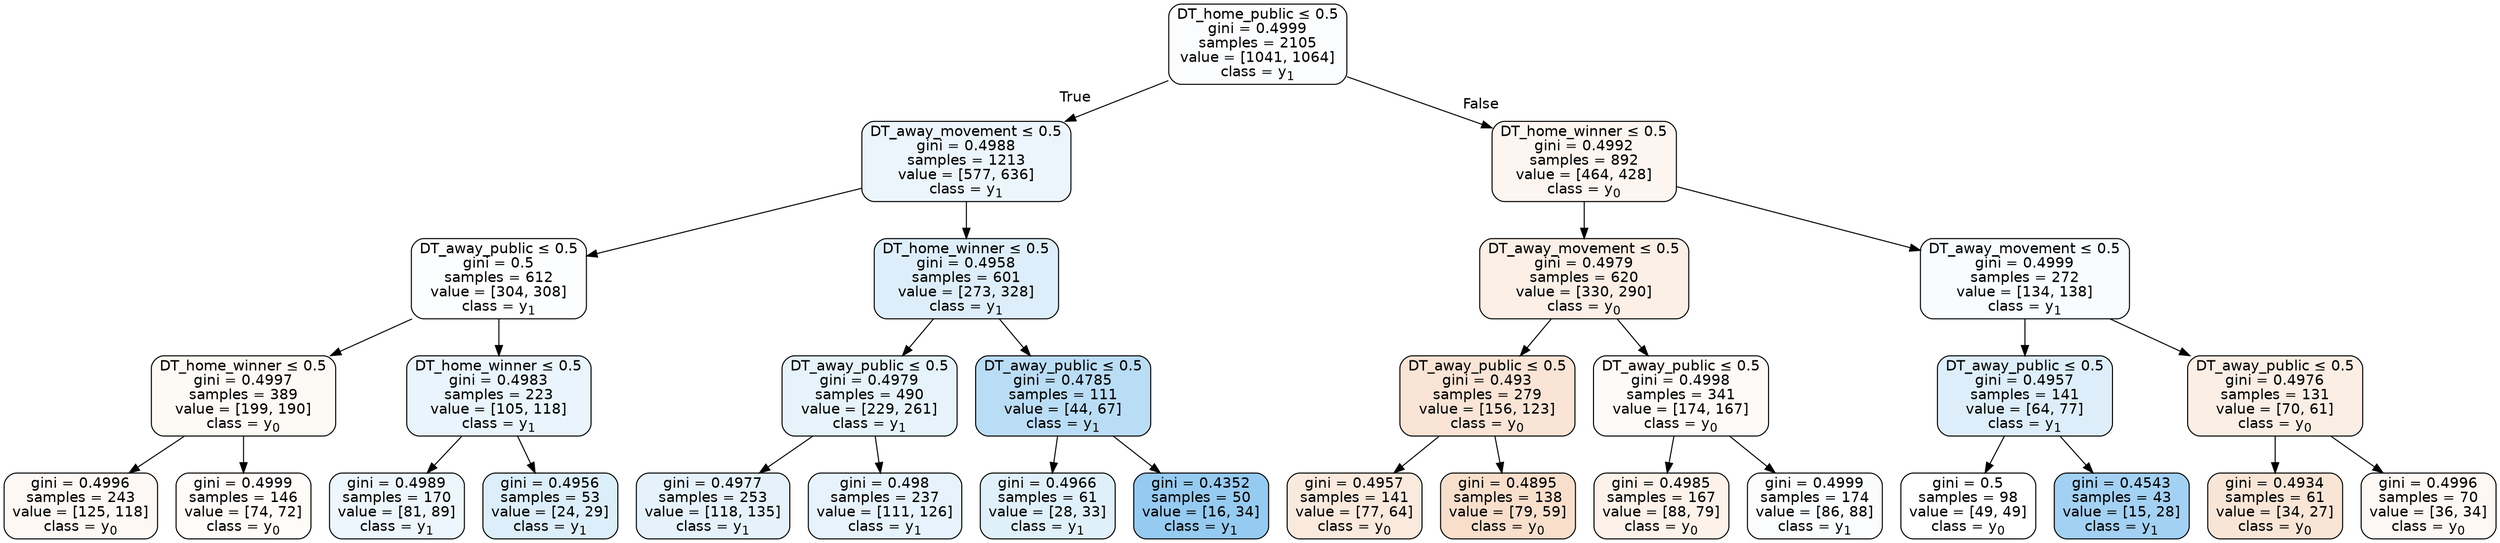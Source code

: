 digraph Tree {
node [shape=box, style="filled, rounded", color="black", fontname=helvetica] ;
edge [fontname=helvetica] ;
0 [label=<DT_home_public &le; 0.5<br/>gini = 0.4999<br/>samples = 2105<br/>value = [1041, 1064]<br/>class = y<SUB>1</SUB>>, fillcolor="#399de506"] ;
1 [label=<DT_away_movement &le; 0.5<br/>gini = 0.4988<br/>samples = 1213<br/>value = [577, 636]<br/>class = y<SUB>1</SUB>>, fillcolor="#399de518"] ;
0 -> 1 [labeldistance=2.5, labelangle=45, headlabel="True"] ;
2 [label=<DT_away_public &le; 0.5<br/>gini = 0.5<br/>samples = 612<br/>value = [304, 308]<br/>class = y<SUB>1</SUB>>, fillcolor="#399de503"] ;
1 -> 2 ;
3 [label=<DT_home_winner &le; 0.5<br/>gini = 0.4997<br/>samples = 389<br/>value = [199, 190]<br/>class = y<SUB>0</SUB>>, fillcolor="#e581390c"] ;
2 -> 3 ;
4 [label=<gini = 0.4996<br/>samples = 243<br/>value = [125, 118]<br/>class = y<SUB>0</SUB>>, fillcolor="#e581390e"] ;
3 -> 4 ;
5 [label=<gini = 0.4999<br/>samples = 146<br/>value = [74, 72]<br/>class = y<SUB>0</SUB>>, fillcolor="#e5813907"] ;
3 -> 5 ;
6 [label=<DT_home_winner &le; 0.5<br/>gini = 0.4983<br/>samples = 223<br/>value = [105, 118]<br/>class = y<SUB>1</SUB>>, fillcolor="#399de51c"] ;
2 -> 6 ;
7 [label=<gini = 0.4989<br/>samples = 170<br/>value = [81, 89]<br/>class = y<SUB>1</SUB>>, fillcolor="#399de517"] ;
6 -> 7 ;
8 [label=<gini = 0.4956<br/>samples = 53<br/>value = [24, 29]<br/>class = y<SUB>1</SUB>>, fillcolor="#399de52c"] ;
6 -> 8 ;
9 [label=<DT_home_winner &le; 0.5<br/>gini = 0.4958<br/>samples = 601<br/>value = [273, 328]<br/>class = y<SUB>1</SUB>>, fillcolor="#399de52b"] ;
1 -> 9 ;
10 [label=<DT_away_public &le; 0.5<br/>gini = 0.4979<br/>samples = 490<br/>value = [229, 261]<br/>class = y<SUB>1</SUB>>, fillcolor="#399de51f"] ;
9 -> 10 ;
11 [label=<gini = 0.4977<br/>samples = 253<br/>value = [118, 135]<br/>class = y<SUB>1</SUB>>, fillcolor="#399de520"] ;
10 -> 11 ;
12 [label=<gini = 0.498<br/>samples = 237<br/>value = [111, 126]<br/>class = y<SUB>1</SUB>>, fillcolor="#399de51e"] ;
10 -> 12 ;
13 [label=<DT_away_public &le; 0.5<br/>gini = 0.4785<br/>samples = 111<br/>value = [44, 67]<br/>class = y<SUB>1</SUB>>, fillcolor="#399de558"] ;
9 -> 13 ;
14 [label=<gini = 0.4966<br/>samples = 61<br/>value = [28, 33]<br/>class = y<SUB>1</SUB>>, fillcolor="#399de527"] ;
13 -> 14 ;
15 [label=<gini = 0.4352<br/>samples = 50<br/>value = [16, 34]<br/>class = y<SUB>1</SUB>>, fillcolor="#399de587"] ;
13 -> 15 ;
16 [label=<DT_home_winner &le; 0.5<br/>gini = 0.4992<br/>samples = 892<br/>value = [464, 428]<br/>class = y<SUB>0</SUB>>, fillcolor="#e5813914"] ;
0 -> 16 [labeldistance=2.5, labelangle=-45, headlabel="False"] ;
17 [label=<DT_away_movement &le; 0.5<br/>gini = 0.4979<br/>samples = 620<br/>value = [330, 290]<br/>class = y<SUB>0</SUB>>, fillcolor="#e581391f"] ;
16 -> 17 ;
18 [label=<DT_away_public &le; 0.5<br/>gini = 0.493<br/>samples = 279<br/>value = [156, 123]<br/>class = y<SUB>0</SUB>>, fillcolor="#e5813936"] ;
17 -> 18 ;
19 [label=<gini = 0.4957<br/>samples = 141<br/>value = [77, 64]<br/>class = y<SUB>0</SUB>>, fillcolor="#e581392b"] ;
18 -> 19 ;
20 [label=<gini = 0.4895<br/>samples = 138<br/>value = [79, 59]<br/>class = y<SUB>0</SUB>>, fillcolor="#e5813941"] ;
18 -> 20 ;
21 [label=<DT_away_public &le; 0.5<br/>gini = 0.4998<br/>samples = 341<br/>value = [174, 167]<br/>class = y<SUB>0</SUB>>, fillcolor="#e581390a"] ;
17 -> 21 ;
22 [label=<gini = 0.4985<br/>samples = 167<br/>value = [88, 79]<br/>class = y<SUB>0</SUB>>, fillcolor="#e581391a"] ;
21 -> 22 ;
23 [label=<gini = 0.4999<br/>samples = 174<br/>value = [86, 88]<br/>class = y<SUB>1</SUB>>, fillcolor="#399de506"] ;
21 -> 23 ;
24 [label=<DT_away_movement &le; 0.5<br/>gini = 0.4999<br/>samples = 272<br/>value = [134, 138]<br/>class = y<SUB>1</SUB>>, fillcolor="#399de507"] ;
16 -> 24 ;
25 [label=<DT_away_public &le; 0.5<br/>gini = 0.4957<br/>samples = 141<br/>value = [64, 77]<br/>class = y<SUB>1</SUB>>, fillcolor="#399de52b"] ;
24 -> 25 ;
26 [label=<gini = 0.5<br/>samples = 98<br/>value = [49, 49]<br/>class = y<SUB>0</SUB>>, fillcolor="#e5813900"] ;
25 -> 26 ;
27 [label=<gini = 0.4543<br/>samples = 43<br/>value = [15, 28]<br/>class = y<SUB>1</SUB>>, fillcolor="#399de576"] ;
25 -> 27 ;
28 [label=<DT_away_public &le; 0.5<br/>gini = 0.4976<br/>samples = 131<br/>value = [70, 61]<br/>class = y<SUB>0</SUB>>, fillcolor="#e5813921"] ;
24 -> 28 ;
29 [label=<gini = 0.4934<br/>samples = 61<br/>value = [34, 27]<br/>class = y<SUB>0</SUB>>, fillcolor="#e5813934"] ;
28 -> 29 ;
30 [label=<gini = 0.4996<br/>samples = 70<br/>value = [36, 34]<br/>class = y<SUB>0</SUB>>, fillcolor="#e581390e"] ;
28 -> 30 ;
}